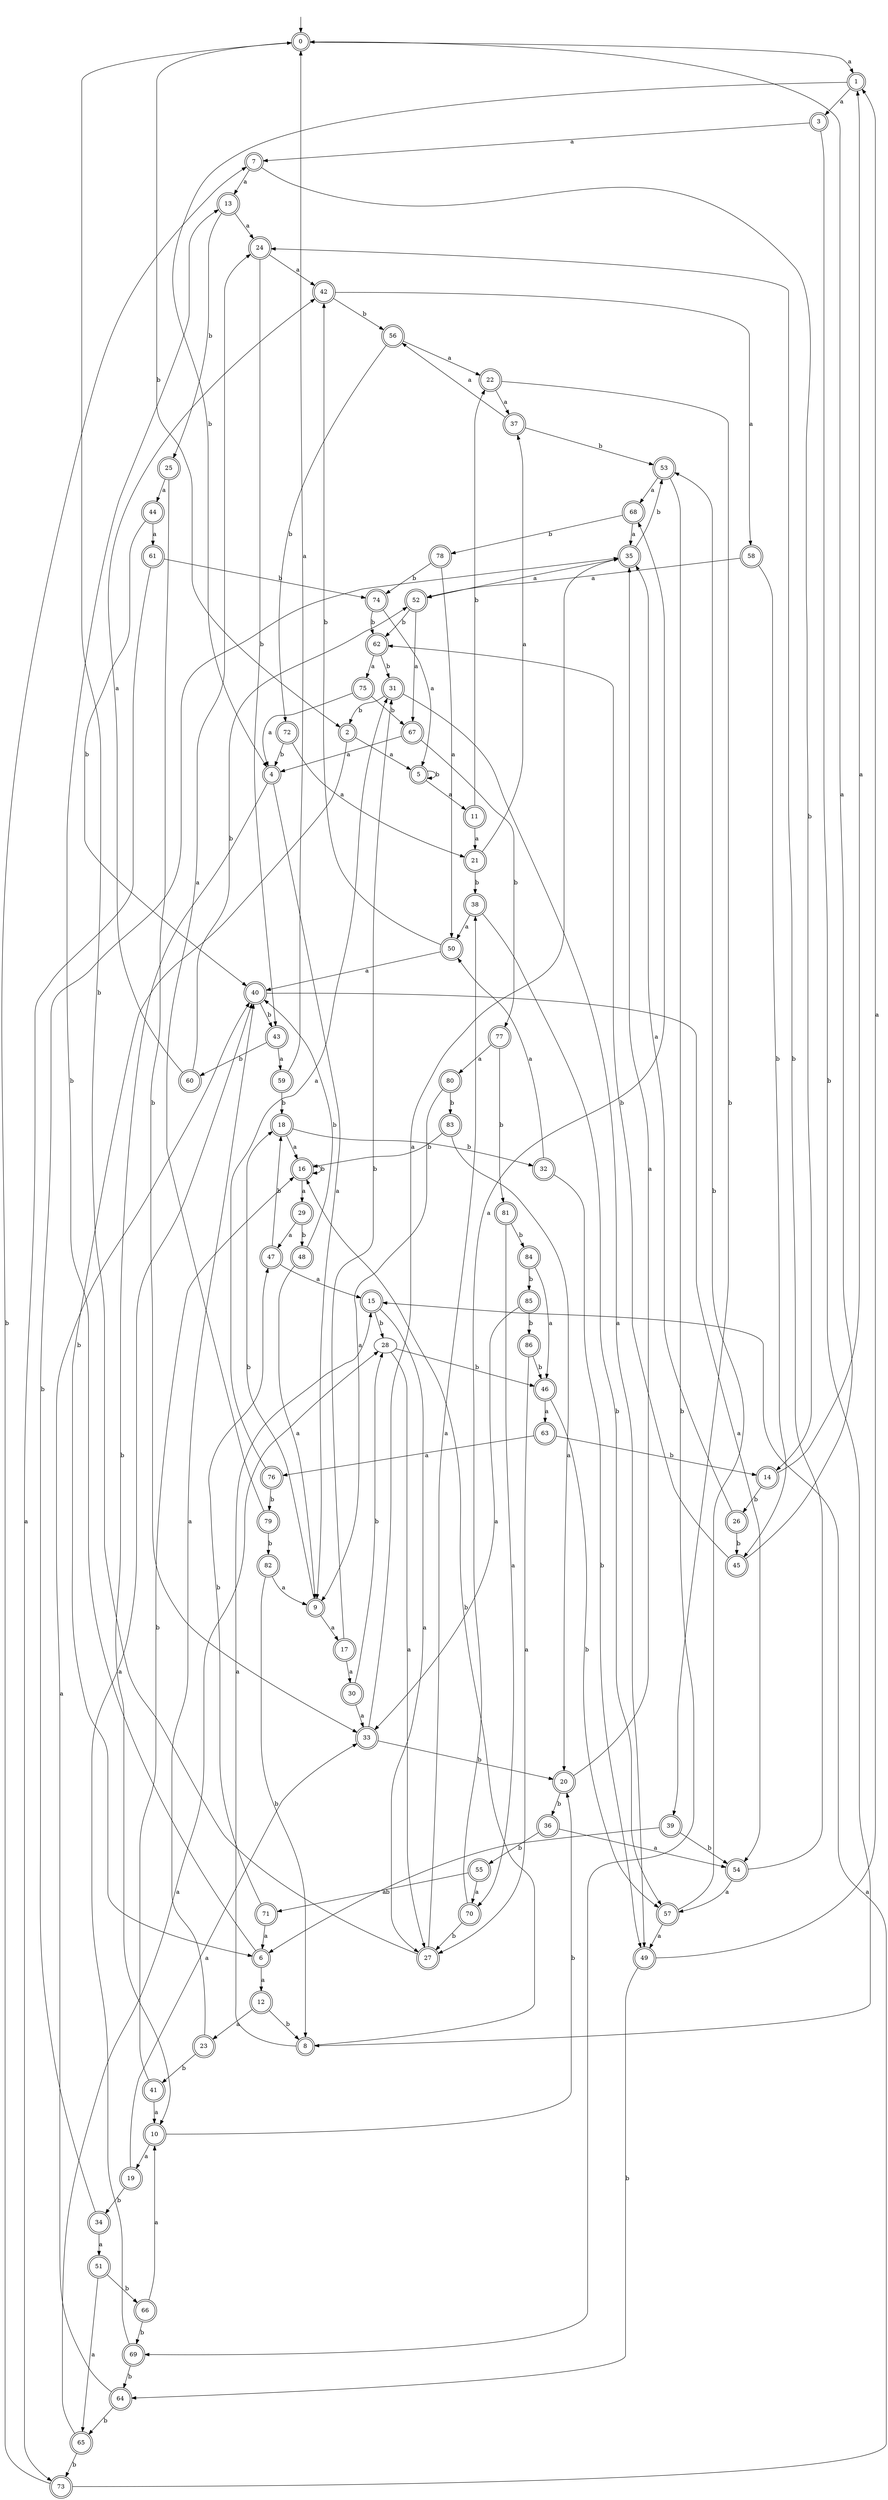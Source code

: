 digraph RandomDFA {
  __start0 [label="", shape=none];
  __start0 -> 0 [label=""];
  0 [shape=circle] [shape=doublecircle]
  0 -> 1 [label="a"]
  0 -> 2 [label="b"]
  1 [shape=doublecircle]
  1 -> 3 [label="a"]
  1 -> 4 [label="b"]
  2 [shape=doublecircle]
  2 -> 5 [label="a"]
  2 -> 6 [label="b"]
  3 [shape=doublecircle]
  3 -> 7 [label="a"]
  3 -> 8 [label="b"]
  4 [shape=doublecircle]
  4 -> 9 [label="a"]
  4 -> 10 [label="b"]
  5 [shape=doublecircle]
  5 -> 11 [label="a"]
  5 -> 5 [label="b"]
  6 [shape=doublecircle]
  6 -> 12 [label="a"]
  6 -> 13 [label="b"]
  7 [shape=doublecircle]
  7 -> 13 [label="a"]
  7 -> 14 [label="b"]
  8 [shape=doublecircle]
  8 -> 15 [label="a"]
  8 -> 16 [label="b"]
  9 [shape=doublecircle]
  9 -> 17 [label="a"]
  9 -> 18 [label="b"]
  10 [shape=doublecircle]
  10 -> 19 [label="a"]
  10 -> 20 [label="b"]
  11 [shape=doublecircle]
  11 -> 21 [label="a"]
  11 -> 22 [label="b"]
  12 [shape=doublecircle]
  12 -> 23 [label="a"]
  12 -> 8 [label="b"]
  13 [shape=doublecircle]
  13 -> 24 [label="a"]
  13 -> 25 [label="b"]
  14 [shape=doublecircle]
  14 -> 1 [label="a"]
  14 -> 26 [label="b"]
  15 [shape=doublecircle]
  15 -> 27 [label="a"]
  15 -> 28 [label="b"]
  16 [shape=doublecircle]
  16 -> 29 [label="a"]
  16 -> 16 [label="b"]
  17 [shape=doublecircle]
  17 -> 30 [label="a"]
  17 -> 31 [label="b"]
  18 [shape=doublecircle]
  18 -> 16 [label="a"]
  18 -> 32 [label="b"]
  19 [shape=doublecircle]
  19 -> 33 [label="a"]
  19 -> 34 [label="b"]
  20 [shape=doublecircle]
  20 -> 35 [label="a"]
  20 -> 36 [label="b"]
  21 [shape=doublecircle]
  21 -> 37 [label="a"]
  21 -> 38 [label="b"]
  22 [shape=doublecircle]
  22 -> 37 [label="a"]
  22 -> 39 [label="b"]
  23 [shape=doublecircle]
  23 -> 40 [label="a"]
  23 -> 41 [label="b"]
  24 [shape=doublecircle]
  24 -> 42 [label="a"]
  24 -> 43 [label="b"]
  25 [shape=doublecircle]
  25 -> 44 [label="a"]
  25 -> 33 [label="b"]
  26 [shape=doublecircle]
  26 -> 35 [label="a"]
  26 -> 45 [label="b"]
  27 [shape=doublecircle]
  27 -> 38 [label="a"]
  27 -> 0 [label="b"]
  28
  28 -> 27 [label="a"]
  28 -> 46 [label="b"]
  29 [shape=doublecircle]
  29 -> 47 [label="a"]
  29 -> 48 [label="b"]
  30 [shape=doublecircle]
  30 -> 33 [label="a"]
  30 -> 28 [label="b"]
  31 [shape=doublecircle]
  31 -> 49 [label="a"]
  31 -> 2 [label="b"]
  32 [shape=doublecircle]
  32 -> 50 [label="a"]
  32 -> 49 [label="b"]
  33 [shape=doublecircle]
  33 -> 35 [label="a"]
  33 -> 20 [label="b"]
  34 [shape=doublecircle]
  34 -> 51 [label="a"]
  34 -> 35 [label="b"]
  35 [shape=doublecircle]
  35 -> 52 [label="a"]
  35 -> 53 [label="b"]
  36 [shape=doublecircle]
  36 -> 54 [label="a"]
  36 -> 55 [label="b"]
  37 [shape=doublecircle]
  37 -> 56 [label="a"]
  37 -> 53 [label="b"]
  38 [shape=doublecircle]
  38 -> 50 [label="a"]
  38 -> 57 [label="b"]
  39 [shape=doublecircle]
  39 -> 6 [label="a"]
  39 -> 54 [label="b"]
  40 [shape=doublecircle]
  40 -> 54 [label="a"]
  40 -> 43 [label="b"]
  41 [shape=doublecircle]
  41 -> 10 [label="a"]
  41 -> 16 [label="b"]
  42 [shape=doublecircle]
  42 -> 58 [label="a"]
  42 -> 56 [label="b"]
  43 [shape=doublecircle]
  43 -> 59 [label="a"]
  43 -> 60 [label="b"]
  44 [shape=doublecircle]
  44 -> 61 [label="a"]
  44 -> 40 [label="b"]
  45 [shape=doublecircle]
  45 -> 0 [label="a"]
  45 -> 62 [label="b"]
  46 [shape=doublecircle]
  46 -> 63 [label="a"]
  46 -> 57 [label="b"]
  47 [shape=doublecircle]
  47 -> 15 [label="a"]
  47 -> 18 [label="b"]
  48 [shape=doublecircle]
  48 -> 9 [label="a"]
  48 -> 40 [label="b"]
  49 [shape=doublecircle]
  49 -> 1 [label="a"]
  49 -> 64 [label="b"]
  50 [shape=doublecircle]
  50 -> 40 [label="a"]
  50 -> 42 [label="b"]
  51 [shape=doublecircle]
  51 -> 65 [label="a"]
  51 -> 66 [label="b"]
  52 [shape=doublecircle]
  52 -> 67 [label="a"]
  52 -> 62 [label="b"]
  53 [shape=doublecircle]
  53 -> 68 [label="a"]
  53 -> 69 [label="b"]
  54 [shape=doublecircle]
  54 -> 57 [label="a"]
  54 -> 24 [label="b"]
  55 [shape=doublecircle]
  55 -> 70 [label="a"]
  55 -> 71 [label="b"]
  56 [shape=doublecircle]
  56 -> 22 [label="a"]
  56 -> 72 [label="b"]
  57 [shape=doublecircle]
  57 -> 49 [label="a"]
  57 -> 53 [label="b"]
  58 [shape=doublecircle]
  58 -> 52 [label="a"]
  58 -> 45 [label="b"]
  59 [shape=doublecircle]
  59 -> 0 [label="a"]
  59 -> 18 [label="b"]
  60 [shape=doublecircle]
  60 -> 42 [label="a"]
  60 -> 52 [label="b"]
  61 [shape=doublecircle]
  61 -> 73 [label="a"]
  61 -> 74 [label="b"]
  62 [shape=doublecircle]
  62 -> 75 [label="a"]
  62 -> 31 [label="b"]
  63 [shape=doublecircle]
  63 -> 76 [label="a"]
  63 -> 14 [label="b"]
  64 [shape=doublecircle]
  64 -> 40 [label="a"]
  64 -> 65 [label="b"]
  65 [shape=doublecircle]
  65 -> 28 [label="a"]
  65 -> 73 [label="b"]
  66 [shape=doublecircle]
  66 -> 10 [label="a"]
  66 -> 69 [label="b"]
  67 [shape=doublecircle]
  67 -> 4 [label="a"]
  67 -> 77 [label="b"]
  68 [shape=doublecircle]
  68 -> 35 [label="a"]
  68 -> 78 [label="b"]
  69 [shape=doublecircle]
  69 -> 40 [label="a"]
  69 -> 64 [label="b"]
  70 [shape=doublecircle]
  70 -> 68 [label="a"]
  70 -> 27 [label="b"]
  71 [shape=doublecircle]
  71 -> 6 [label="a"]
  71 -> 47 [label="b"]
  72 [shape=doublecircle]
  72 -> 21 [label="a"]
  72 -> 4 [label="b"]
  73 [shape=doublecircle]
  73 -> 15 [label="a"]
  73 -> 7 [label="b"]
  74 [shape=doublecircle]
  74 -> 5 [label="a"]
  74 -> 62 [label="b"]
  75 [shape=doublecircle]
  75 -> 4 [label="a"]
  75 -> 67 [label="b"]
  76 [shape=doublecircle]
  76 -> 31 [label="a"]
  76 -> 79 [label="b"]
  77 [shape=doublecircle]
  77 -> 80 [label="a"]
  77 -> 81 [label="b"]
  78 [shape=doublecircle]
  78 -> 50 [label="a"]
  78 -> 74 [label="b"]
  79 [shape=doublecircle]
  79 -> 24 [label="a"]
  79 -> 82 [label="b"]
  80 [shape=doublecircle]
  80 -> 9 [label="a"]
  80 -> 83 [label="b"]
  81 [shape=doublecircle]
  81 -> 70 [label="a"]
  81 -> 84 [label="b"]
  82 [shape=doublecircle]
  82 -> 9 [label="a"]
  82 -> 8 [label="b"]
  83 [shape=doublecircle]
  83 -> 20 [label="a"]
  83 -> 16 [label="b"]
  84 [shape=doublecircle]
  84 -> 46 [label="a"]
  84 -> 85 [label="b"]
  85 [shape=doublecircle]
  85 -> 33 [label="a"]
  85 -> 86 [label="b"]
  86 [shape=doublecircle]
  86 -> 27 [label="a"]
  86 -> 46 [label="b"]
}
